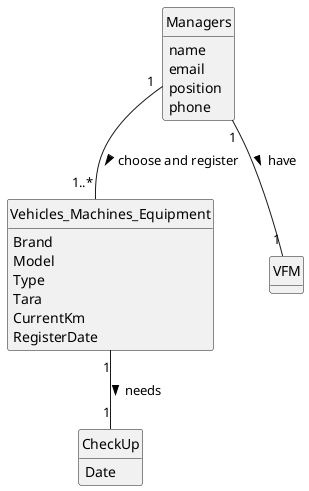 @startuml
skinparam monochrome true
skinparam packageStyle rectangle
skinparam shadowing false
skinparam monochrome true
skinparam packageStyle rectangle
skinparam shadowing false
'skinparam linetype ortho
'left to right direction
skinparam classAttributeIconSize 0
hide circle
hide methods


class Vehicles_Machines_Equipment{
 Brand
  Model
  Type
  Tara
  CurrentKm
  RegisterDate
}

class VFM {
}

class CheckUp {
  Date
}

class Managers {
    name
    email
    position
    phone
}

Managers "1" -- "1" VFM : have >
Vehicles_Machines_Equipment "1" -- "1" CheckUp : needs >
Managers "1" -- "1..*" Vehicles_Machines_Equipment : choose and register >
@enduml


